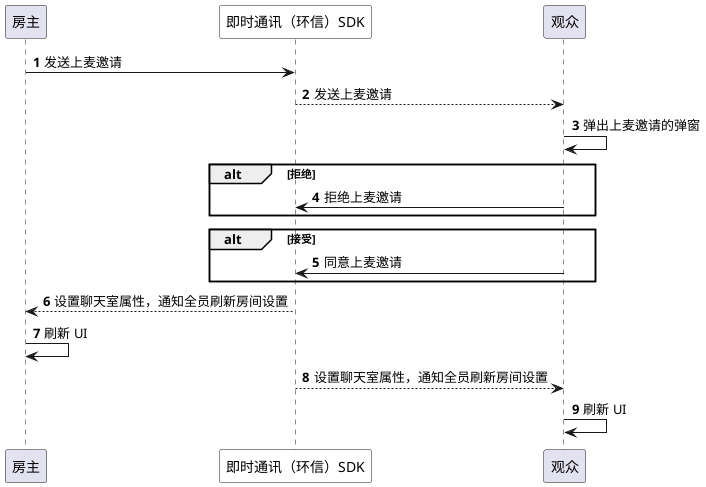@startuml
autonumber
participant "房主" as a
participant "即时通讯（环信）SDK" as b #White
participant "观众" as c
a -> b: 发送上麦邀请
b --> c: 发送上麦邀请
c -> c: 弹出上麦邀请的弹窗
alt 拒绝
c -> b: 拒绝上麦邀请
end
alt 接受
c -> b: 同意上麦邀请
end
b --> a: 设置聊天室属性，通知全员刷新房间设置
a -> a: 刷新 UI
b --> c: 设置聊天室属性，通知全员刷新房间设置
c -> c: 刷新 UI
@enduml